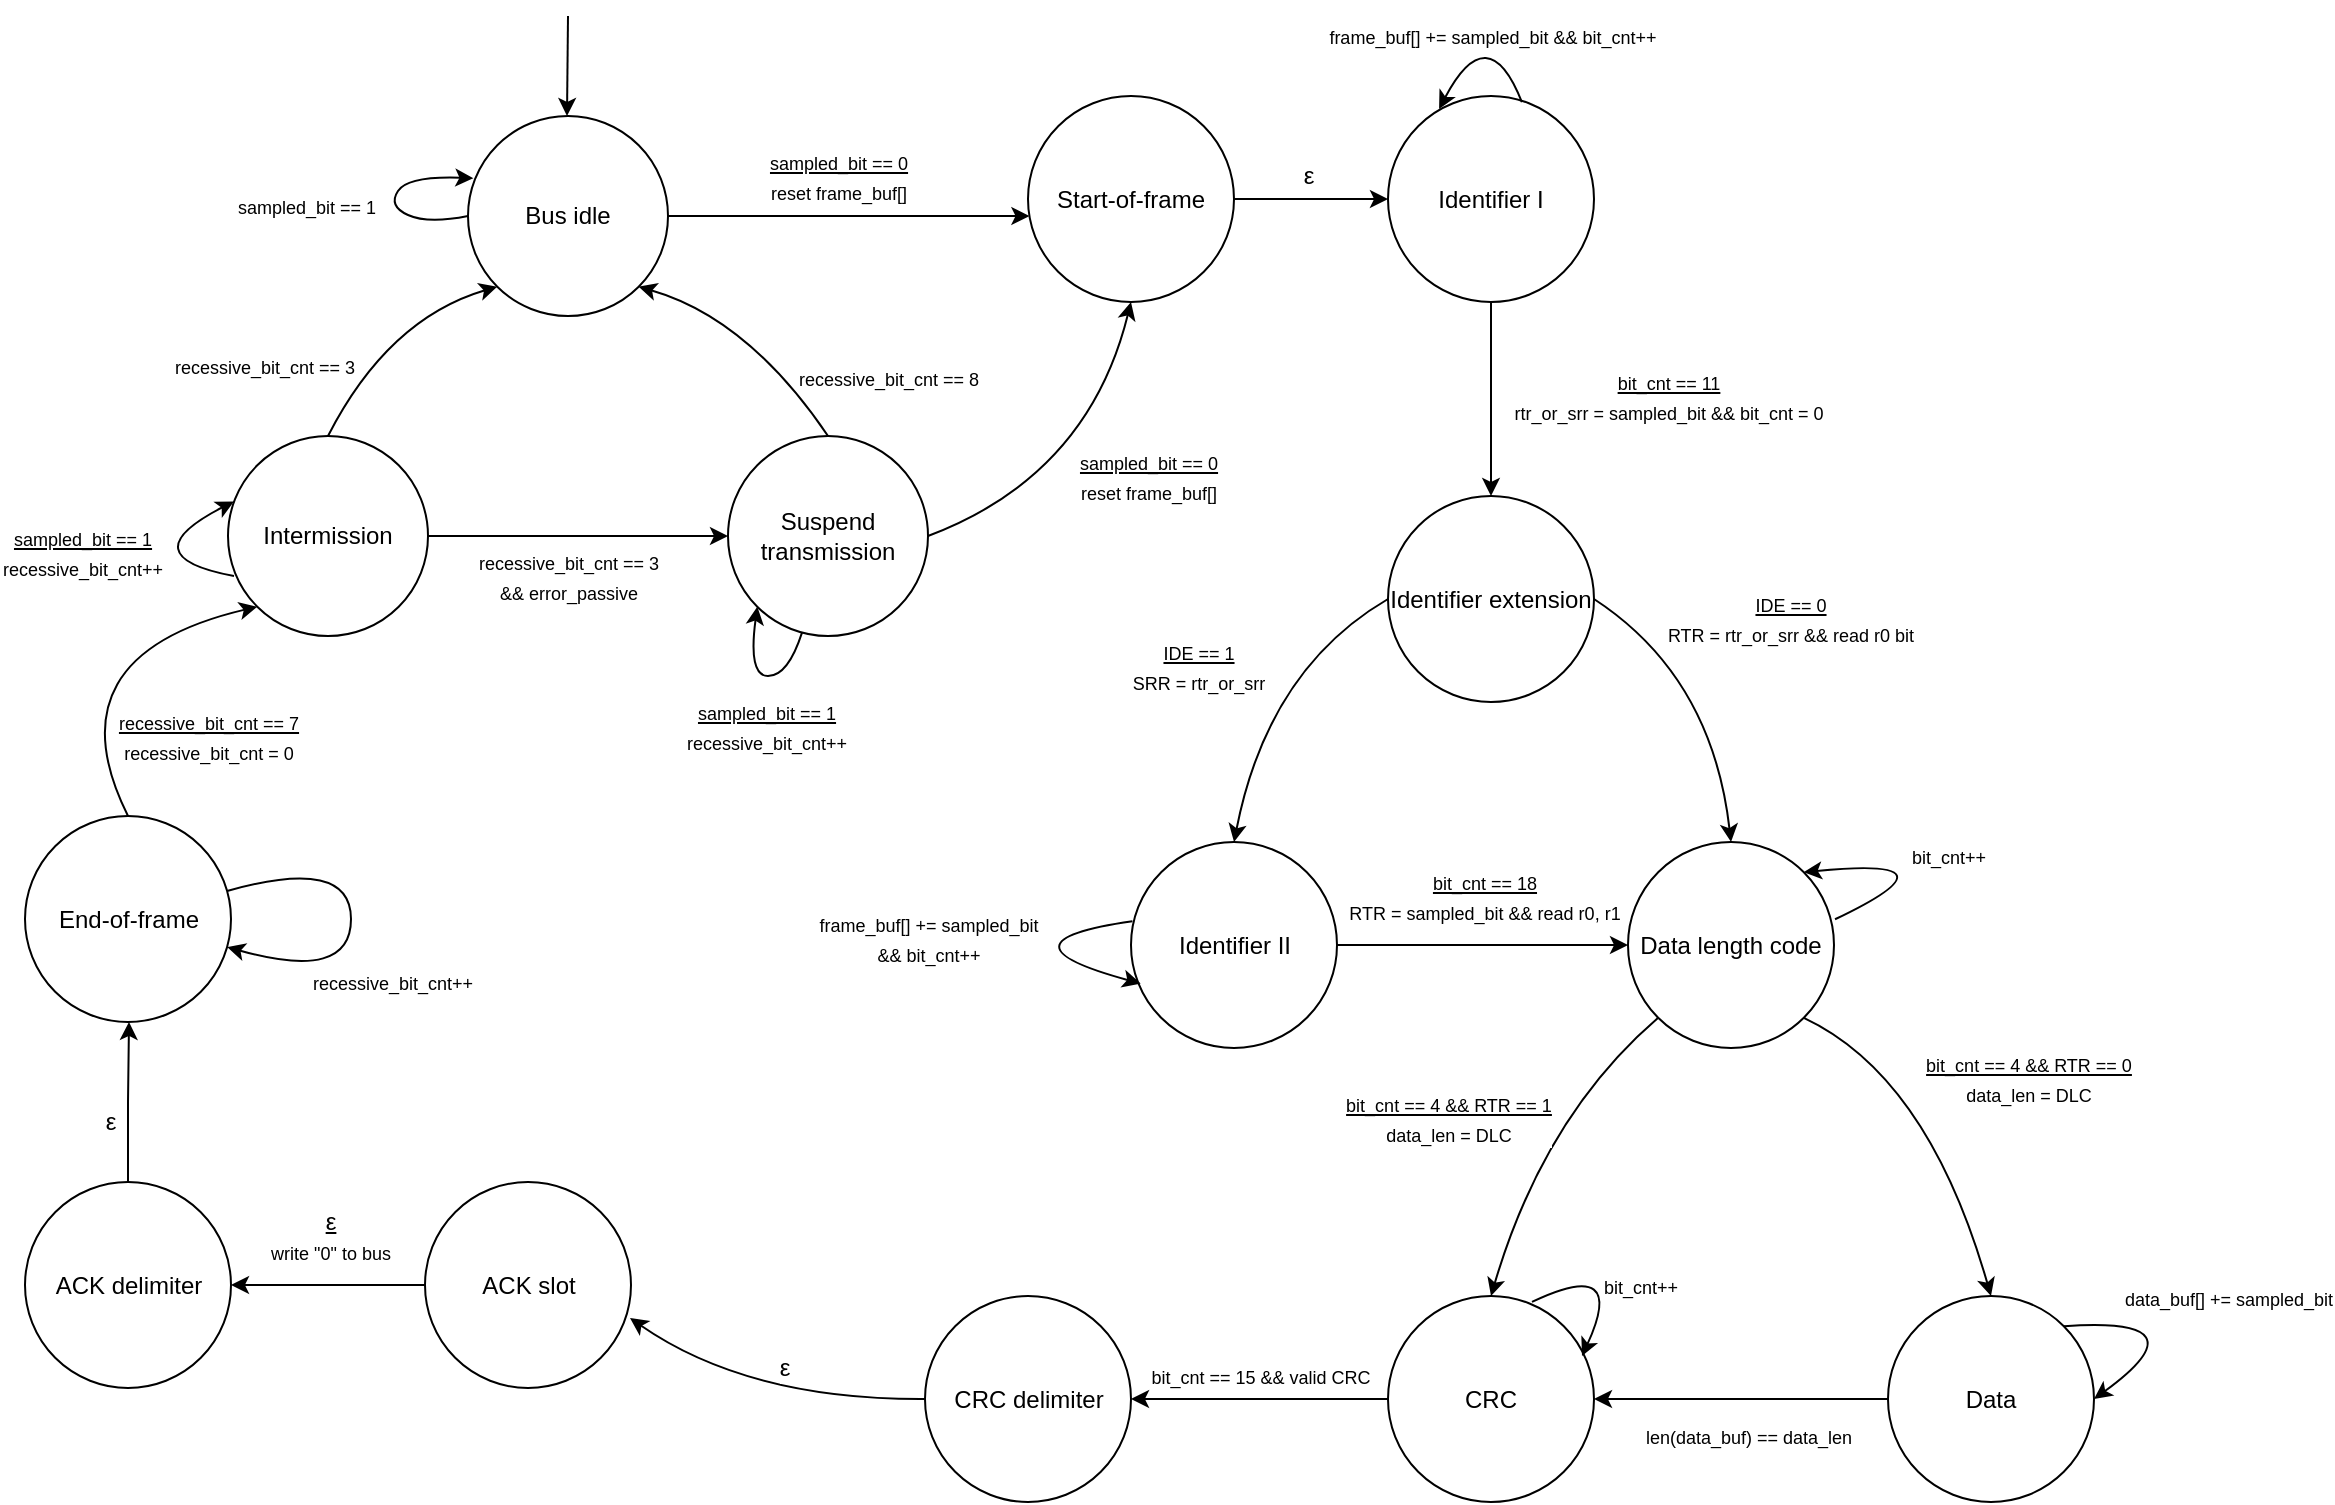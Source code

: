 <mxfile version="12.1.3" type="github" pages="1">
  <diagram id="fXuAVrspEKafF17kZ9Ae" name="Page-1">
    <mxGraphModel dx="1451" dy="1156" grid="1" gridSize="10" guides="1" tooltips="1" connect="1" arrows="1" fold="1" page="1" pageScale="1" pageWidth="827" pageHeight="1169" math="0" shadow="0">
      <root>
        <mxCell id="0"/>
        <mxCell id="1" parent="0"/>
        <mxCell id="LsSuy4AF0oOqetUuykuO-6" value="" style="edgeStyle=orthogonalEdgeStyle;rounded=0;orthogonalLoop=1;jettySize=auto;html=1;" parent="1" source="LsSuy4AF0oOqetUuykuO-1" target="LsSuy4AF0oOqetUuykuO-5" edge="1">
          <mxGeometry relative="1" as="geometry">
            <Array as="points">
              <mxPoint x="440" y="240"/>
              <mxPoint x="440" y="240"/>
            </Array>
          </mxGeometry>
        </mxCell>
        <mxCell id="LsSuy4AF0oOqetUuykuO-7" value="&lt;div&gt;&lt;u&gt;&lt;font style=&quot;font-size: 9px&quot;&gt;sampled_bit == 0&lt;br&gt;&lt;/font&gt;&lt;/u&gt;&lt;font style=&quot;font-size: 9px&quot;&gt;reset frame_buf&lt;/font&gt;&lt;u&gt;&lt;font style=&quot;font-size: 9px&quot;&gt;[]&lt;br&gt;&lt;/font&gt;&lt;/u&gt;&lt;/div&gt;" style="text;html=1;resizable=0;points=[];align=center;verticalAlign=middle;labelBackgroundColor=#ffffff;" parent="LsSuy4AF0oOqetUuykuO-6" vertex="1" connectable="0">
          <mxGeometry x="-0.237" relative="1" as="geometry">
            <mxPoint x="15.5" y="-20" as="offset"/>
          </mxGeometry>
        </mxCell>
        <mxCell id="LsSuy4AF0oOqetUuykuO-1" value="Bus idle" style="ellipse;whiteSpace=wrap;html=1;aspect=fixed;" parent="1" vertex="1">
          <mxGeometry x="310" y="190" width="100" height="100" as="geometry"/>
        </mxCell>
        <mxCell id="LsSuy4AF0oOqetUuykuO-37" value="" style="edgeStyle=orthogonalEdgeStyle;rounded=0;orthogonalLoop=1;jettySize=auto;html=1;" parent="1" source="LsSuy4AF0oOqetUuykuO-5" target="LsSuy4AF0oOqetUuykuO-36" edge="1">
          <mxGeometry relative="1" as="geometry"/>
        </mxCell>
        <mxCell id="LsSuy4AF0oOqetUuykuO-42" value="&lt;div&gt;&lt;span class=&quot;st&quot;&gt;ε&lt;/span&gt;&lt;/div&gt;" style="text;html=1;resizable=0;points=[];align=center;verticalAlign=middle;labelBackgroundColor=#ffffff;" parent="LsSuy4AF0oOqetUuykuO-37" vertex="1" connectable="0">
          <mxGeometry x="-0.21" y="1" relative="1" as="geometry">
            <mxPoint x="6.5" y="-10.5" as="offset"/>
          </mxGeometry>
        </mxCell>
        <mxCell id="LsSuy4AF0oOqetUuykuO-5" value="Start-of-frame&lt;font style=&quot;font-size: 8px&quot;&gt;&lt;br&gt;&lt;/font&gt;" style="ellipse;whiteSpace=wrap;html=1;aspect=fixed;" parent="1" vertex="1">
          <mxGeometry x="590" y="180" width="103" height="103" as="geometry"/>
        </mxCell>
        <mxCell id="LsSuy4AF0oOqetUuykuO-49" value="" style="edgeStyle=orthogonalEdgeStyle;rounded=0;orthogonalLoop=1;jettySize=auto;html=1;" parent="1" source="LsSuy4AF0oOqetUuykuO-36" target="LsSuy4AF0oOqetUuykuO-48" edge="1">
          <mxGeometry relative="1" as="geometry"/>
        </mxCell>
        <mxCell id="LsSuy4AF0oOqetUuykuO-50" value="&lt;div&gt;&lt;font style=&quot;font-size: 9px&quot;&gt;&lt;u&gt;bit_cnt == 11&lt;br&gt;&lt;/u&gt;rtr_or_srr = sampled_bit &amp;amp;&amp;amp; bit_cnt = 0&lt;br&gt;&lt;u&gt;&lt;/u&gt;&lt;/font&gt;&lt;/div&gt;" style="text;html=1;resizable=0;points=[];align=center;verticalAlign=middle;labelBackgroundColor=#ffffff;" parent="LsSuy4AF0oOqetUuykuO-49" vertex="1" connectable="0">
          <mxGeometry x="-0.293" y="-2" relative="1" as="geometry">
            <mxPoint x="90.5" y="12.5" as="offset"/>
          </mxGeometry>
        </mxCell>
        <mxCell id="LsSuy4AF0oOqetUuykuO-36" value="Identifier I" style="ellipse;whiteSpace=wrap;html=1;aspect=fixed;" parent="1" vertex="1">
          <mxGeometry x="770" y="180" width="103" height="103" as="geometry"/>
        </mxCell>
        <mxCell id="LsSuy4AF0oOqetUuykuO-48" value="Identifier extension" style="ellipse;whiteSpace=wrap;html=1;aspect=fixed;" parent="1" vertex="1">
          <mxGeometry x="770" y="380" width="103" height="103" as="geometry"/>
        </mxCell>
        <mxCell id="LsSuy4AF0oOqetUuykuO-64" value="Identifier II" style="ellipse;whiteSpace=wrap;html=1;aspect=fixed;" parent="1" vertex="1">
          <mxGeometry x="641.5" y="553" width="103" height="103" as="geometry"/>
        </mxCell>
        <mxCell id="LsSuy4AF0oOqetUuykuO-61" value="Data length code " style="ellipse;whiteSpace=wrap;html=1;aspect=fixed;" parent="1" vertex="1">
          <mxGeometry x="890" y="553" width="103" height="103" as="geometry"/>
        </mxCell>
        <mxCell id="CigY5o_EXDTEon-3jBMa-17" value="" style="edgeStyle=orthogonalEdgeStyle;rounded=0;orthogonalLoop=1;jettySize=auto;html=1;" edge="1" parent="1" source="LsSuy4AF0oOqetUuykuO-85" target="CigY5o_EXDTEon-3jBMa-16">
          <mxGeometry relative="1" as="geometry"/>
        </mxCell>
        <mxCell id="CigY5o_EXDTEon-3jBMa-18" value="&lt;font style=&quot;font-size: 9px&quot;&gt;bit_cnt == 15 &amp;amp;&amp;amp; valid CRC&lt;br&gt;&lt;/font&gt;" style="text;html=1;resizable=0;points=[];align=center;verticalAlign=middle;labelBackgroundColor=#ffffff;" vertex="1" connectable="0" parent="CigY5o_EXDTEon-3jBMa-17">
          <mxGeometry x="-0.25" y="1" relative="1" as="geometry">
            <mxPoint x="-16" y="-12.5" as="offset"/>
          </mxGeometry>
        </mxCell>
        <mxCell id="LsSuy4AF0oOqetUuykuO-85" value="CRC" style="ellipse;whiteSpace=wrap;html=1;aspect=fixed;" parent="1" vertex="1">
          <mxGeometry x="770" y="780" width="103" height="103" as="geometry"/>
        </mxCell>
        <mxCell id="CigY5o_EXDTEon-3jBMa-16" value="CRC delimiter" style="ellipse;whiteSpace=wrap;html=1;aspect=fixed;" vertex="1" parent="1">
          <mxGeometry x="538.5" y="780" width="103" height="103" as="geometry"/>
        </mxCell>
        <mxCell id="CigY5o_EXDTEon-3jBMa-29" value="" style="edgeStyle=orthogonalEdgeStyle;rounded=0;orthogonalLoop=1;jettySize=auto;html=1;" edge="1" parent="1" source="CigY5o_EXDTEon-3jBMa-22" target="CigY5o_EXDTEon-3jBMa-28">
          <mxGeometry relative="1" as="geometry"/>
        </mxCell>
        <mxCell id="CigY5o_EXDTEon-3jBMa-38" value="&lt;div&gt;&lt;u&gt;&lt;span class=&quot;st&quot;&gt;ε&lt;/span&gt;&lt;/u&gt;&lt;/div&gt;&lt;font style=&quot;font-size: 9px&quot;&gt;write &quot;0&quot; to bus&lt;/font&gt; " style="text;html=1;resizable=0;points=[];align=center;verticalAlign=middle;labelBackgroundColor=#ffffff;" vertex="1" connectable="0" parent="CigY5o_EXDTEon-3jBMa-29">
          <mxGeometry x="-0.285" y="-3" relative="1" as="geometry">
            <mxPoint x="-13.5" y="-21.5" as="offset"/>
          </mxGeometry>
        </mxCell>
        <mxCell id="CigY5o_EXDTEon-3jBMa-22" value="ACK slot" style="ellipse;whiteSpace=wrap;html=1;aspect=fixed;" vertex="1" parent="1">
          <mxGeometry x="288.5" y="723" width="103" height="103" as="geometry"/>
        </mxCell>
        <mxCell id="CigY5o_EXDTEon-3jBMa-31" value="" style="edgeStyle=orthogonalEdgeStyle;rounded=0;orthogonalLoop=1;jettySize=auto;html=1;" edge="1" parent="1" source="CigY5o_EXDTEon-3jBMa-28" target="CigY5o_EXDTEon-3jBMa-30">
          <mxGeometry relative="1" as="geometry">
            <Array as="points">
              <mxPoint x="140.5" y="683"/>
              <mxPoint x="140.5" y="683"/>
            </Array>
          </mxGeometry>
        </mxCell>
        <mxCell id="CigY5o_EXDTEon-3jBMa-33" value="&lt;div&gt;&lt;span class=&quot;st&quot;&gt;ε&lt;/span&gt;&lt;/div&gt;" style="text;html=1;resizable=0;points=[];align=center;verticalAlign=middle;labelBackgroundColor=#ffffff;" vertex="1" connectable="0" parent="CigY5o_EXDTEon-3jBMa-31">
          <mxGeometry x="-0.254" y="-2" relative="1" as="geometry">
            <mxPoint x="-11" as="offset"/>
          </mxGeometry>
        </mxCell>
        <mxCell id="CigY5o_EXDTEon-3jBMa-28" value="ACK delimiter" style="ellipse;whiteSpace=wrap;html=1;aspect=fixed;" vertex="1" parent="1">
          <mxGeometry x="88.5" y="723" width="103" height="103" as="geometry"/>
        </mxCell>
        <mxCell id="CigY5o_EXDTEon-3jBMa-30" value="End-of-frame" style="ellipse;whiteSpace=wrap;html=1;aspect=fixed;" vertex="1" parent="1">
          <mxGeometry x="88.5" y="540" width="103" height="103" as="geometry"/>
        </mxCell>
        <mxCell id="LsSuy4AF0oOqetUuykuO-79" value="Data" style="ellipse;whiteSpace=wrap;html=1;aspect=fixed;" parent="1" vertex="1">
          <mxGeometry x="1020" y="780" width="103" height="103" as="geometry"/>
        </mxCell>
        <mxCell id="LsSuy4AF0oOqetUuykuO-4" value="" style="endArrow=classic;html=1;" parent="1" edge="1">
          <mxGeometry width="50" height="50" relative="1" as="geometry">
            <mxPoint x="360" y="140" as="sourcePoint"/>
            <mxPoint x="359.5" y="190" as="targetPoint"/>
          </mxGeometry>
        </mxCell>
        <mxCell id="LsSuy4AF0oOqetUuykuO-15" value="" style="curved=1;endArrow=classic;html=1;entryX=0.027;entryY=0.311;entryDx=0;entryDy=0;exitX=0;exitY=0.5;exitDx=0;exitDy=0;entryPerimeter=0;" parent="1" source="LsSuy4AF0oOqetUuykuO-1" target="LsSuy4AF0oOqetUuykuO-1" edge="1">
          <mxGeometry width="50" height="50" relative="1" as="geometry">
            <mxPoint x="310" y="250" as="sourcePoint"/>
            <mxPoint x="310" y="200" as="targetPoint"/>
            <Array as="points">
              <mxPoint x="290" y="244"/>
              <mxPoint x="270" y="235"/>
              <mxPoint x="280" y="220"/>
            </Array>
          </mxGeometry>
        </mxCell>
        <mxCell id="LsSuy4AF0oOqetUuykuO-21" value="&lt;div&gt;&lt;font style=&quot;font-size: 9px&quot;&gt;sampled_bit == 1&lt;br&gt;&lt;/font&gt;&lt;/div&gt;" style="text;html=1;resizable=0;points=[];align=center;verticalAlign=middle;labelBackgroundColor=#ffffff;direction=south;" parent="1" vertex="1" connectable="0">
          <mxGeometry x="209.929" y="250" as="geometry">
            <mxPoint x="18.5" y="-15" as="offset"/>
          </mxGeometry>
        </mxCell>
        <mxCell id="LsSuy4AF0oOqetUuykuO-30" value="" style="edgeStyle=orthogonalEdgeStyle;rounded=0;orthogonalLoop=1;jettySize=auto;html=1;" parent="1" source="LsSuy4AF0oOqetUuykuO-23" target="LsSuy4AF0oOqetUuykuO-29" edge="1">
          <mxGeometry relative="1" as="geometry"/>
        </mxCell>
        <mxCell id="LsSuy4AF0oOqetUuykuO-23" value="Intermission" style="ellipse;whiteSpace=wrap;html=1;aspect=fixed;" parent="1" vertex="1">
          <mxGeometry x="190" y="350" width="100" height="100" as="geometry"/>
        </mxCell>
        <mxCell id="LsSuy4AF0oOqetUuykuO-29" value="Suspend transmission" style="ellipse;whiteSpace=wrap;html=1;aspect=fixed;" parent="1" vertex="1">
          <mxGeometry x="440" y="350" width="100" height="100" as="geometry"/>
        </mxCell>
        <mxCell id="LsSuy4AF0oOqetUuykuO-24" value="" style="curved=1;endArrow=classic;html=1;entryX=0;entryY=1;entryDx=0;entryDy=0;exitX=0.5;exitY=0;exitDx=0;exitDy=0;" parent="1" source="LsSuy4AF0oOqetUuykuO-23" target="LsSuy4AF0oOqetUuykuO-1" edge="1">
          <mxGeometry width="50" height="50" relative="1" as="geometry">
            <mxPoint x="270" y="341.5" as="sourcePoint"/>
            <mxPoint x="320" y="291.5" as="targetPoint"/>
            <Array as="points">
              <mxPoint x="270" y="291.5"/>
            </Array>
          </mxGeometry>
        </mxCell>
        <mxCell id="LsSuy4AF0oOqetUuykuO-25" value="&lt;font style=&quot;font-size: 9px&quot;&gt;recessive_bit_cnt == 3&lt;/font&gt;" style="text;html=1;resizable=0;points=[];align=center;verticalAlign=middle;labelBackgroundColor=#ffffff;" parent="LsSuy4AF0oOqetUuykuO-24" vertex="1" connectable="0">
          <mxGeometry x="-0.353" y="-6" relative="1" as="geometry">
            <mxPoint x="-56" y="-3" as="offset"/>
          </mxGeometry>
        </mxCell>
        <mxCell id="LsSuy4AF0oOqetUuykuO-26" value="" style="curved=1;endArrow=classic;html=1;entryX=0;entryY=1;entryDx=0;entryDy=0;exitX=0.37;exitY=0.983;exitDx=0;exitDy=0;exitPerimeter=0;" parent="1" source="LsSuy4AF0oOqetUuykuO-29" target="LsSuy4AF0oOqetUuykuO-29" edge="1">
          <mxGeometry width="50" height="50" relative="1" as="geometry">
            <mxPoint x="474.3" y="511" as="sourcePoint"/>
            <mxPoint x="473.6" y="492.3" as="targetPoint"/>
            <Array as="points">
              <mxPoint x="470" y="470"/>
              <mxPoint x="450" y="470"/>
            </Array>
          </mxGeometry>
        </mxCell>
        <mxCell id="LsSuy4AF0oOqetUuykuO-28" value="&lt;div&gt;&lt;u&gt;&lt;font style=&quot;font-size: 9px&quot;&gt;sampled_bit == 1&lt;br&gt;&lt;/font&gt;&lt;/u&gt;&lt;font style=&quot;font-size: 9px&quot;&gt;recessive_bit_cnt++&lt;/font&gt;&lt;u&gt;&lt;font style=&quot;font-size: 9px&quot;&gt;&lt;br&gt;&lt;/font&gt;&lt;/u&gt;&lt;/div&gt;" style="text;html=1;resizable=0;points=[];align=center;verticalAlign=middle;labelBackgroundColor=#ffffff;direction=south;" parent="1" vertex="1" connectable="0">
          <mxGeometry x="119.929" y="420" as="geometry">
            <mxPoint x="-3.5" y="-12" as="offset"/>
          </mxGeometry>
        </mxCell>
        <mxCell id="LsSuy4AF0oOqetUuykuO-31" value="" style="curved=1;endArrow=classic;html=1;entryX=1;entryY=1;entryDx=0;entryDy=0;exitX=0.5;exitY=0;exitDx=0;exitDy=0;" parent="1" source="LsSuy4AF0oOqetUuykuO-29" target="LsSuy4AF0oOqetUuykuO-1" edge="1">
          <mxGeometry width="50" height="50" relative="1" as="geometry">
            <mxPoint x="430.0" y="350" as="sourcePoint"/>
            <mxPoint x="484.645" y="275.355" as="targetPoint"/>
            <Array as="points">
              <mxPoint x="450" y="291"/>
            </Array>
          </mxGeometry>
        </mxCell>
        <mxCell id="LsSuy4AF0oOqetUuykuO-32" value="&lt;font style=&quot;font-size: 9px&quot;&gt;recessive_bit_cnt == 8&lt;/font&gt;" style="text;html=1;resizable=0;points=[];align=center;verticalAlign=middle;labelBackgroundColor=#ffffff;" parent="LsSuy4AF0oOqetUuykuO-31" vertex="1" connectable="0">
          <mxGeometry x="-0.353" y="-6" relative="1" as="geometry">
            <mxPoint x="48.5" y="8" as="offset"/>
          </mxGeometry>
        </mxCell>
        <mxCell id="LsSuy4AF0oOqetUuykuO-33" value="&lt;font style=&quot;font-size: 9px&quot;&gt;recessive_bit_cnt == 3&lt;/font&gt;&lt;br&gt;&lt;font style=&quot;font-size: 9px&quot;&gt;&amp;amp;&amp;amp; error_passive&lt;/font&gt;" style="text;html=1;resizable=0;points=[];align=center;verticalAlign=middle;labelBackgroundColor=#ffffff;" parent="1" vertex="1" connectable="0">
          <mxGeometry x="-0.353" y="-6" relative="1" as="geometry">
            <mxPoint x="360" y="420" as="offset"/>
          </mxGeometry>
        </mxCell>
        <mxCell id="LsSuy4AF0oOqetUuykuO-35" value="" style="curved=1;endArrow=classic;html=1;entryX=0.5;entryY=1;entryDx=0;entryDy=0;exitX=1;exitY=0.5;exitDx=0;exitDy=0;" parent="1" source="LsSuy4AF0oOqetUuykuO-29" target="LsSuy4AF0oOqetUuykuO-5" edge="1">
          <mxGeometry width="50" height="50" relative="1" as="geometry">
            <mxPoint x="570" y="360" as="sourcePoint"/>
            <mxPoint x="620" y="310" as="targetPoint"/>
            <Array as="points">
              <mxPoint x="620" y="370"/>
            </Array>
          </mxGeometry>
        </mxCell>
        <mxCell id="LsSuy4AF0oOqetUuykuO-38" value="&lt;div&gt;&lt;u&gt;&lt;font style=&quot;font-size: 9px&quot;&gt;sampled_bit == 1&lt;br&gt;&lt;/font&gt;&lt;/u&gt;&lt;font style=&quot;font-size: 9px&quot;&gt;recessive_bit_cnt++&lt;/font&gt;&lt;u&gt;&lt;font style=&quot;font-size: 9px&quot;&gt;&lt;br&gt;&lt;/font&gt;&lt;/u&gt;&lt;/div&gt;" style="text;html=1;resizable=0;points=[];align=center;verticalAlign=middle;labelBackgroundColor=#ffffff;direction=south;" parent="1" vertex="1" connectable="0">
          <mxGeometry x="439.929" y="510" as="geometry">
            <mxPoint x="18.5" y="-15" as="offset"/>
          </mxGeometry>
        </mxCell>
        <mxCell id="LsSuy4AF0oOqetUuykuO-40" value="&lt;div&gt;&lt;u&gt;&lt;font style=&quot;font-size: 9px&quot;&gt;sampled_bit == 0&lt;br&gt;&lt;/font&gt;&lt;/u&gt;&lt;font style=&quot;font-size: 9px&quot;&gt;reset frame_buf&lt;/font&gt;&lt;u&gt;&lt;font style=&quot;font-size: 9px&quot;&gt;[]&lt;br&gt;&lt;/font&gt;&lt;/u&gt;&lt;/div&gt;" style="text;html=1;resizable=0;points=[];align=center;verticalAlign=middle;labelBackgroundColor=#ffffff;" parent="1" vertex="1" connectable="0">
          <mxGeometry x="-0.237" relative="1" as="geometry">
            <mxPoint x="650" y="370" as="offset"/>
          </mxGeometry>
        </mxCell>
        <mxCell id="LsSuy4AF0oOqetUuykuO-43" value="" style="curved=1;endArrow=classic;html=1;entryX=0.248;entryY=0.063;entryDx=0;entryDy=0;entryPerimeter=0;exitX=0.65;exitY=0.03;exitDx=0;exitDy=0;exitPerimeter=0;" parent="1" source="LsSuy4AF0oOqetUuykuO-36" target="LsSuy4AF0oOqetUuykuO-36" edge="1">
          <mxGeometry width="50" height="50" relative="1" as="geometry">
            <mxPoint x="839" y="180" as="sourcePoint"/>
            <mxPoint x="830" y="160" as="targetPoint"/>
            <Array as="points">
              <mxPoint x="820" y="140"/>
            </Array>
          </mxGeometry>
        </mxCell>
        <mxCell id="LsSuy4AF0oOqetUuykuO-44" value="&lt;div&gt;&lt;font style=&quot;font-size: 9px&quot;&gt;&lt;font style=&quot;font-size: 9px&quot;&gt;frame_buf[] += sampled_bit &lt;/font&gt;&amp;amp;&amp;amp; &lt;/font&gt;&lt;font style=&quot;font-size: 9px&quot;&gt;&lt;font style=&quot;font-size: 9px&quot;&gt;bit_cnt++&lt;/font&gt;&lt;br&gt;&lt;/font&gt;&lt;/div&gt;" style="text;html=1;resizable=0;points=[];align=center;verticalAlign=middle;labelBackgroundColor=#ffffff;" parent="LsSuy4AF0oOqetUuykuO-43" vertex="1" connectable="0">
          <mxGeometry x="-0.469" y="10" relative="1" as="geometry">
            <mxPoint x="3.5" y="-12.5" as="offset"/>
          </mxGeometry>
        </mxCell>
        <mxCell id="LsSuy4AF0oOqetUuykuO-69" value="" style="curved=1;endArrow=classic;html=1;entryX=0.047;entryY=0.687;entryDx=0;entryDy=0;entryPerimeter=0;exitX=0.007;exitY=0.385;exitDx=0;exitDy=0;exitPerimeter=0;" parent="1" source="LsSuy4AF0oOqetUuykuO-64" target="LsSuy4AF0oOqetUuykuO-64" edge="1">
          <mxGeometry width="50" height="50" relative="1" as="geometry">
            <mxPoint x="601.45" y="606.09" as="sourcePoint"/>
            <mxPoint x="560.044" y="609.489" as="targetPoint"/>
            <Array as="points">
              <mxPoint x="570" y="603"/>
            </Array>
          </mxGeometry>
        </mxCell>
        <mxCell id="LsSuy4AF0oOqetUuykuO-70" value="&lt;div&gt;&lt;font style=&quot;font-size: 9px&quot;&gt;&lt;font style=&quot;font-size: 9px&quot;&gt;frame_buf[] += sampled_bit&lt;br&gt;&lt;/font&gt;&amp;amp;&amp;amp; &lt;/font&gt;&lt;font style=&quot;font-size: 9px&quot;&gt;&lt;font style=&quot;font-size: 9px&quot;&gt;bit_cnt++&lt;/font&gt;&lt;br&gt;&lt;/font&gt;&lt;/div&gt;" style="text;html=1;resizable=0;points=[];align=center;verticalAlign=middle;labelBackgroundColor=#ffffff;" parent="LsSuy4AF0oOqetUuykuO-69" vertex="1" connectable="0">
          <mxGeometry x="-0.469" y="10" relative="1" as="geometry">
            <mxPoint x="-64" y="-8" as="offset"/>
          </mxGeometry>
        </mxCell>
        <mxCell id="LsSuy4AF0oOqetUuykuO-77" value="&lt;div&gt;&lt;u&gt;&lt;font style=&quot;font-size: 9px&quot;&gt;bit_cnt == 18&lt;/font&gt;&lt;/u&gt;&lt;/div&gt;&lt;div&gt;&lt;font style=&quot;font-size: 9px&quot;&gt;RTR = sampled_bit &amp;amp;&amp;amp; read r0, r1&lt;/font&gt;&lt;u&gt;&lt;font style=&quot;font-size: 9px&quot;&gt;&lt;br&gt;&lt;/font&gt;&lt;/u&gt;&lt;/div&gt;" style="text;html=1;resizable=0;points=[];align=center;verticalAlign=middle;labelBackgroundColor=#ffffff;" parent="1" vertex="1" connectable="0">
          <mxGeometry x="-0.195" y="3" relative="1" as="geometry">
            <mxPoint x="817.5" y="580" as="offset"/>
          </mxGeometry>
        </mxCell>
        <mxCell id="LsSuy4AF0oOqetUuykuO-78" value="" style="curved=1;endArrow=classic;html=1;entryX=0;entryY=0.5;entryDx=0;entryDy=0;exitX=1;exitY=0.5;exitDx=0;exitDy=0;" parent="1" source="LsSuy4AF0oOqetUuykuO-64" target="LsSuy4AF0oOqetUuykuO-61" edge="1">
          <mxGeometry width="50" height="50" relative="1" as="geometry">
            <mxPoint x="950" y="595" as="sourcePoint"/>
            <mxPoint x="1000" y="545" as="targetPoint"/>
            <Array as="points"/>
          </mxGeometry>
        </mxCell>
        <mxCell id="LsSuy4AF0oOqetUuykuO-83" value="" style="curved=1;endArrow=classic;html=1;entryX=0.5;entryY=0;entryDx=0;entryDy=0;exitX=1;exitY=1;exitDx=0;exitDy=0;" parent="1" source="LsSuy4AF0oOqetUuykuO-61" target="LsSuy4AF0oOqetUuykuO-79" edge="1">
          <mxGeometry width="50" height="50" relative="1" as="geometry">
            <mxPoint x="1053" y="543" as="sourcePoint"/>
            <mxPoint x="1103" y="493" as="targetPoint"/>
            <Array as="points">
              <mxPoint x="1040" y="670"/>
            </Array>
          </mxGeometry>
        </mxCell>
        <mxCell id="LsSuy4AF0oOqetUuykuO-84" value="&lt;div&gt;&lt;u&gt;&lt;font style=&quot;font-size: 9px&quot;&gt;bit_cnt == 4 &amp;amp;&amp;amp; RTR == 0&lt;br&gt;&lt;/font&gt;&lt;/u&gt;&lt;font style=&quot;font-size: 9px&quot;&gt;data_len = DLC&lt;/font&gt;&lt;u&gt;&lt;font style=&quot;font-size: 9px&quot;&gt;&lt;br&gt;&lt;/font&gt;&lt;/u&gt;&lt;/div&gt;" style="text;html=1;resizable=0;points=[];align=center;verticalAlign=middle;labelBackgroundColor=#ffffff;" parent="LsSuy4AF0oOqetUuykuO-83" vertex="1" connectable="0">
          <mxGeometry x="0.119" y="-16" relative="1" as="geometry">
            <mxPoint x="56" y="-36.5" as="offset"/>
          </mxGeometry>
        </mxCell>
        <mxCell id="LsSuy4AF0oOqetUuykuO-87" value="" style="curved=1;endArrow=classic;html=1;entryX=1;entryY=0.5;entryDx=0;entryDy=0;exitX=0;exitY=0.5;exitDx=0;exitDy=0;" parent="1" source="LsSuy4AF0oOqetUuykuO-79" target="LsSuy4AF0oOqetUuykuO-85" edge="1">
          <mxGeometry width="50" height="50" relative="1" as="geometry">
            <mxPoint x="1346.916" y="523.584" as="sourcePoint"/>
            <mxPoint x="1449.0" y="450" as="targetPoint"/>
            <Array as="points"/>
          </mxGeometry>
        </mxCell>
        <mxCell id="CigY5o_EXDTEon-3jBMa-3" value="&lt;font style=&quot;font-size: 9px&quot;&gt;len(data_buf) == data_len&lt;br&gt;&lt;/font&gt;" style="text;html=1;resizable=0;points=[];align=center;verticalAlign=middle;labelBackgroundColor=#ffffff;" vertex="1" connectable="0" parent="LsSuy4AF0oOqetUuykuO-87">
          <mxGeometry x="-0.252" y="-4" relative="1" as="geometry">
            <mxPoint x="-15" y="22.5" as="offset"/>
          </mxGeometry>
        </mxCell>
        <mxCell id="CigY5o_EXDTEon-3jBMa-1" value="" style="curved=1;endArrow=classic;html=1;exitX=1;exitY=0;exitDx=0;exitDy=0;entryX=1;entryY=0.5;entryDx=0;entryDy=0;" edge="1" parent="1" source="LsSuy4AF0oOqetUuykuO-79" target="LsSuy4AF0oOqetUuykuO-79">
          <mxGeometry width="50" height="50" relative="1" as="geometry">
            <mxPoint x="1159.977" y="810.721" as="sourcePoint"/>
            <mxPoint x="1192.01" y="814.017" as="targetPoint"/>
            <Array as="points">
              <mxPoint x="1180" y="790"/>
            </Array>
          </mxGeometry>
        </mxCell>
        <mxCell id="CigY5o_EXDTEon-3jBMa-2" value="&lt;font style=&quot;font-size: 9px&quot;&gt;data_buf[] += sampled_bit&lt;br&gt;&lt;/font&gt;" style="text;html=1;resizable=0;points=[];align=center;verticalAlign=middle;labelBackgroundColor=#ffffff;" vertex="1" connectable="0" parent="CigY5o_EXDTEon-3jBMa-1">
          <mxGeometry x="-0.456" y="-5" relative="1" as="geometry">
            <mxPoint x="42.5" y="-17" as="offset"/>
          </mxGeometry>
        </mxCell>
        <mxCell id="CigY5o_EXDTEon-3jBMa-4" value="" style="curved=1;endArrow=classic;html=1;exitX=1.005;exitY=0.375;exitDx=0;exitDy=0;entryX=1;entryY=0;entryDx=0;entryDy=0;exitPerimeter=0;" edge="1" parent="1" source="LsSuy4AF0oOqetUuykuO-61" target="LsSuy4AF0oOqetUuykuO-61">
          <mxGeometry width="50" height="50" relative="1" as="geometry">
            <mxPoint x="1039.759" y="566.97" as="sourcePoint"/>
            <mxPoint x="980" y="550" as="targetPoint"/>
            <Array as="points">
              <mxPoint x="1060" y="560"/>
            </Array>
          </mxGeometry>
        </mxCell>
        <mxCell id="CigY5o_EXDTEon-3jBMa-6" value="&lt;font style=&quot;font-size: 9px&quot;&gt;bit_cnt++&lt;/font&gt;" style="text;html=1;resizable=0;points=[];align=center;verticalAlign=middle;labelBackgroundColor=#ffffff;" vertex="1" connectable="0" parent="CigY5o_EXDTEon-3jBMa-4">
          <mxGeometry x="-0.429" y="11" relative="1" as="geometry">
            <mxPoint x="20.5" y="-2.5" as="offset"/>
          </mxGeometry>
        </mxCell>
        <mxCell id="CigY5o_EXDTEon-3jBMa-8" value="" style="curved=1;endArrow=classic;html=1;entryX=0.5;entryY=0;entryDx=0;entryDy=0;exitX=0;exitY=0.5;exitDx=0;exitDy=0;" edge="1" parent="1" source="LsSuy4AF0oOqetUuykuO-48" target="LsSuy4AF0oOqetUuykuO-64">
          <mxGeometry width="50" height="50" relative="1" as="geometry">
            <mxPoint x="760" y="466.5" as="sourcePoint"/>
            <mxPoint x="710" y="516.5" as="targetPoint"/>
            <Array as="points">
              <mxPoint x="710" y="466.5"/>
            </Array>
          </mxGeometry>
        </mxCell>
        <mxCell id="CigY5o_EXDTEon-3jBMa-9" value="&lt;div&gt;&lt;font style=&quot;font-size: 9px&quot;&gt;&lt;u&gt;&lt;font style=&quot;font-size: 9px&quot;&gt;IDE == 1&lt;/font&gt;&lt;br&gt;&lt;/u&gt;&lt;/font&gt;&lt;/div&gt;&lt;font style=&quot;font-size: 9px&quot; size=&quot;3&quot;&gt;SRR = rtr_or_srr&lt;/font&gt;" style="text;html=1;resizable=0;points=[];align=center;verticalAlign=middle;labelBackgroundColor=#ffffff;" vertex="1" connectable="0" parent="CigY5o_EXDTEon-3jBMa-8">
          <mxGeometry x="-0.014" y="12" relative="1" as="geometry">
            <mxPoint x="-45" y="-12" as="offset"/>
          </mxGeometry>
        </mxCell>
        <mxCell id="CigY5o_EXDTEon-3jBMa-10" value="" style="curved=1;endArrow=classic;html=1;exitX=1;exitY=0.5;exitDx=0;exitDy=0;entryX=0.5;entryY=0;entryDx=0;entryDy=0;" edge="1" parent="1" source="LsSuy4AF0oOqetUuykuO-48" target="LsSuy4AF0oOqetUuykuO-61">
          <mxGeometry width="50" height="50" relative="1" as="geometry">
            <mxPoint x="940" y="490" as="sourcePoint"/>
            <mxPoint x="890" y="540" as="targetPoint"/>
            <Array as="points">
              <mxPoint x="932" y="470"/>
            </Array>
          </mxGeometry>
        </mxCell>
        <mxCell id="CigY5o_EXDTEon-3jBMa-11" value="&lt;u&gt;&lt;font style=&quot;font-size: 9px&quot;&gt;IDE == 0&lt;br&gt;&lt;/font&gt;&lt;/u&gt;&lt;font style=&quot;font-size: 9px&quot;&gt;RTR = rtr_or_srr &amp;amp;&amp;amp; read r0 bit&lt;br&gt;&lt;/font&gt;" style="text;html=1;resizable=0;points=[];align=center;verticalAlign=middle;labelBackgroundColor=#ffffff;" vertex="1" connectable="0" parent="CigY5o_EXDTEon-3jBMa-10">
          <mxGeometry x="-0.307" y="-17" relative="1" as="geometry">
            <mxPoint x="62" y="-34.5" as="offset"/>
          </mxGeometry>
        </mxCell>
        <mxCell id="CigY5o_EXDTEon-3jBMa-14" value="" style="curved=1;endArrow=classic;html=1;exitX=0.699;exitY=0.029;exitDx=0;exitDy=0;exitPerimeter=0;" edge="1" parent="1" source="LsSuy4AF0oOqetUuykuO-85">
          <mxGeometry width="50" height="50" relative="1" as="geometry">
            <mxPoint x="1440" y="553" as="sourcePoint"/>
            <mxPoint x="867" y="810" as="targetPoint"/>
            <Array as="points">
              <mxPoint x="890" y="760"/>
            </Array>
          </mxGeometry>
        </mxCell>
        <mxCell id="CigY5o_EXDTEon-3jBMa-15" value="&lt;font style=&quot;font-size: 9px&quot;&gt;bit_cnt++&lt;/font&gt;" style="text;html=1;resizable=0;points=[];align=center;verticalAlign=middle;labelBackgroundColor=#ffffff;" vertex="1" connectable="0" parent="CigY5o_EXDTEon-3jBMa-14">
          <mxGeometry x="-0.414" y="-11" relative="1" as="geometry">
            <mxPoint x="21" y="-5" as="offset"/>
          </mxGeometry>
        </mxCell>
        <mxCell id="CigY5o_EXDTEon-3jBMa-20" value="" style="curved=1;endArrow=classic;html=1;exitX=0;exitY=1;exitDx=0;exitDy=0;entryX=0.5;entryY=0;entryDx=0;entryDy=0;" edge="1" parent="1" source="LsSuy4AF0oOqetUuykuO-61" target="LsSuy4AF0oOqetUuykuO-85">
          <mxGeometry width="50" height="50" relative="1" as="geometry">
            <mxPoint x="898" y="690" as="sourcePoint"/>
            <mxPoint x="848" y="740" as="targetPoint"/>
            <Array as="points">
              <mxPoint x="848" y="690"/>
            </Array>
          </mxGeometry>
        </mxCell>
        <mxCell id="CigY5o_EXDTEon-3jBMa-21" value="&lt;u&gt;&lt;font style=&quot;font-size: 9px&quot;&gt;bit_cnt == 4 &amp;amp;&amp;amp; RTR == 1&lt;/font&gt;&lt;/u&gt;&lt;br&gt;&lt;font style=&quot;font-size: 9px&quot;&gt;data_len = DLC&lt;/font&gt;&lt;u&gt;&lt;font style=&quot;font-size: 9px&quot;&gt;&lt;br&gt;&lt;/font&gt;&lt;/u&gt;" style="text;html=1;resizable=0;points=[];align=center;verticalAlign=middle;labelBackgroundColor=#ffffff;" vertex="1" connectable="0" parent="CigY5o_EXDTEon-3jBMa-20">
          <mxGeometry x="-0.11" y="16" relative="1" as="geometry">
            <mxPoint x="-63.5" y="-4" as="offset"/>
          </mxGeometry>
        </mxCell>
        <mxCell id="CigY5o_EXDTEon-3jBMa-24" value="" style="curved=1;endArrow=classic;html=1;exitX=0;exitY=0.5;exitDx=0;exitDy=0;" edge="1" parent="1" source="CigY5o_EXDTEon-3jBMa-16">
          <mxGeometry width="50" height="50" relative="1" as="geometry">
            <mxPoint x="460" y="800" as="sourcePoint"/>
            <mxPoint x="391" y="791" as="targetPoint"/>
            <Array as="points">
              <mxPoint x="450" y="832"/>
            </Array>
          </mxGeometry>
        </mxCell>
        <mxCell id="CigY5o_EXDTEon-3jBMa-25" value="&lt;div&gt;&lt;span class=&quot;st&quot;&gt;ε&lt;/span&gt;&lt;/div&gt;" style="text;html=1;resizable=0;points=[];align=center;verticalAlign=middle;labelBackgroundColor=#ffffff;" vertex="1" connectable="0" parent="CigY5o_EXDTEon-3jBMa-24">
          <mxGeometry x="0.182" y="-12" relative="1" as="geometry">
            <mxPoint x="16" y="-3" as="offset"/>
          </mxGeometry>
        </mxCell>
        <mxCell id="CigY5o_EXDTEon-3jBMa-27" value="" style="curved=1;endArrow=classic;html=1;entryX=0.03;entryY=0.327;entryDx=0;entryDy=0;entryPerimeter=0;" edge="1" parent="1" target="LsSuy4AF0oOqetUuykuO-23">
          <mxGeometry width="50" height="50" relative="1" as="geometry">
            <mxPoint x="193" y="420" as="sourcePoint"/>
            <mxPoint x="180" y="420" as="targetPoint"/>
            <Array as="points">
              <mxPoint x="140" y="410"/>
            </Array>
          </mxGeometry>
        </mxCell>
        <mxCell id="CigY5o_EXDTEon-3jBMa-34" value="" style="curved=1;endArrow=classic;html=1;" edge="1" parent="1" source="CigY5o_EXDTEon-3jBMa-30" target="CigY5o_EXDTEon-3jBMa-30">
          <mxGeometry width="50" height="50" relative="1" as="geometry">
            <mxPoint x="201.5" y="623" as="sourcePoint"/>
            <mxPoint x="251.5" y="573" as="targetPoint"/>
            <Array as="points">
              <mxPoint x="251.5" y="623"/>
            </Array>
          </mxGeometry>
        </mxCell>
        <mxCell id="CigY5o_EXDTEon-3jBMa-35" value="&lt;font style=&quot;font-size: 9px&quot;&gt;recessive_bit_cnt++&lt;/font&gt;" style="text;html=1;resizable=0;points=[];align=center;verticalAlign=middle;labelBackgroundColor=#ffffff;" vertex="1" connectable="0" parent="CigY5o_EXDTEon-3jBMa-34">
          <mxGeometry x="0.13" y="-4" relative="1" as="geometry">
            <mxPoint x="24" y="19" as="offset"/>
          </mxGeometry>
        </mxCell>
        <mxCell id="CigY5o_EXDTEon-3jBMa-36" value="" style="curved=1;endArrow=classic;html=1;exitX=0.5;exitY=0;exitDx=0;exitDy=0;entryX=0;entryY=1;entryDx=0;entryDy=0;" edge="1" parent="1" source="CigY5o_EXDTEon-3jBMa-30" target="LsSuy4AF0oOqetUuykuO-23">
          <mxGeometry width="50" height="50" relative="1" as="geometry">
            <mxPoint x="60" y="520" as="sourcePoint"/>
            <mxPoint x="110" y="470" as="targetPoint"/>
            <Array as="points">
              <mxPoint x="100" y="460"/>
            </Array>
          </mxGeometry>
        </mxCell>
        <mxCell id="CigY5o_EXDTEon-3jBMa-37" value="&lt;div&gt;&lt;u&gt;&lt;font style=&quot;font-size: 9px&quot;&gt;recessive_bit_cnt == 7&lt;br&gt;&lt;/font&gt;&lt;/u&gt;&lt;font style=&quot;font-size: 9px&quot;&gt;&lt;font style=&quot;font-size: 9px&quot;&gt;recessive_bit_cnt = 0&lt;br&gt;&lt;/font&gt;&lt;/font&gt;&lt;/div&gt;" style="text;html=1;resizable=0;points=[];align=center;verticalAlign=middle;labelBackgroundColor=#ffffff;" vertex="1" connectable="0" parent="CigY5o_EXDTEon-3jBMa-36">
          <mxGeometry x="-0.481" y="-13" relative="1" as="geometry">
            <mxPoint x="51" y="11.5" as="offset"/>
          </mxGeometry>
        </mxCell>
      </root>
    </mxGraphModel>
  </diagram>
</mxfile>

